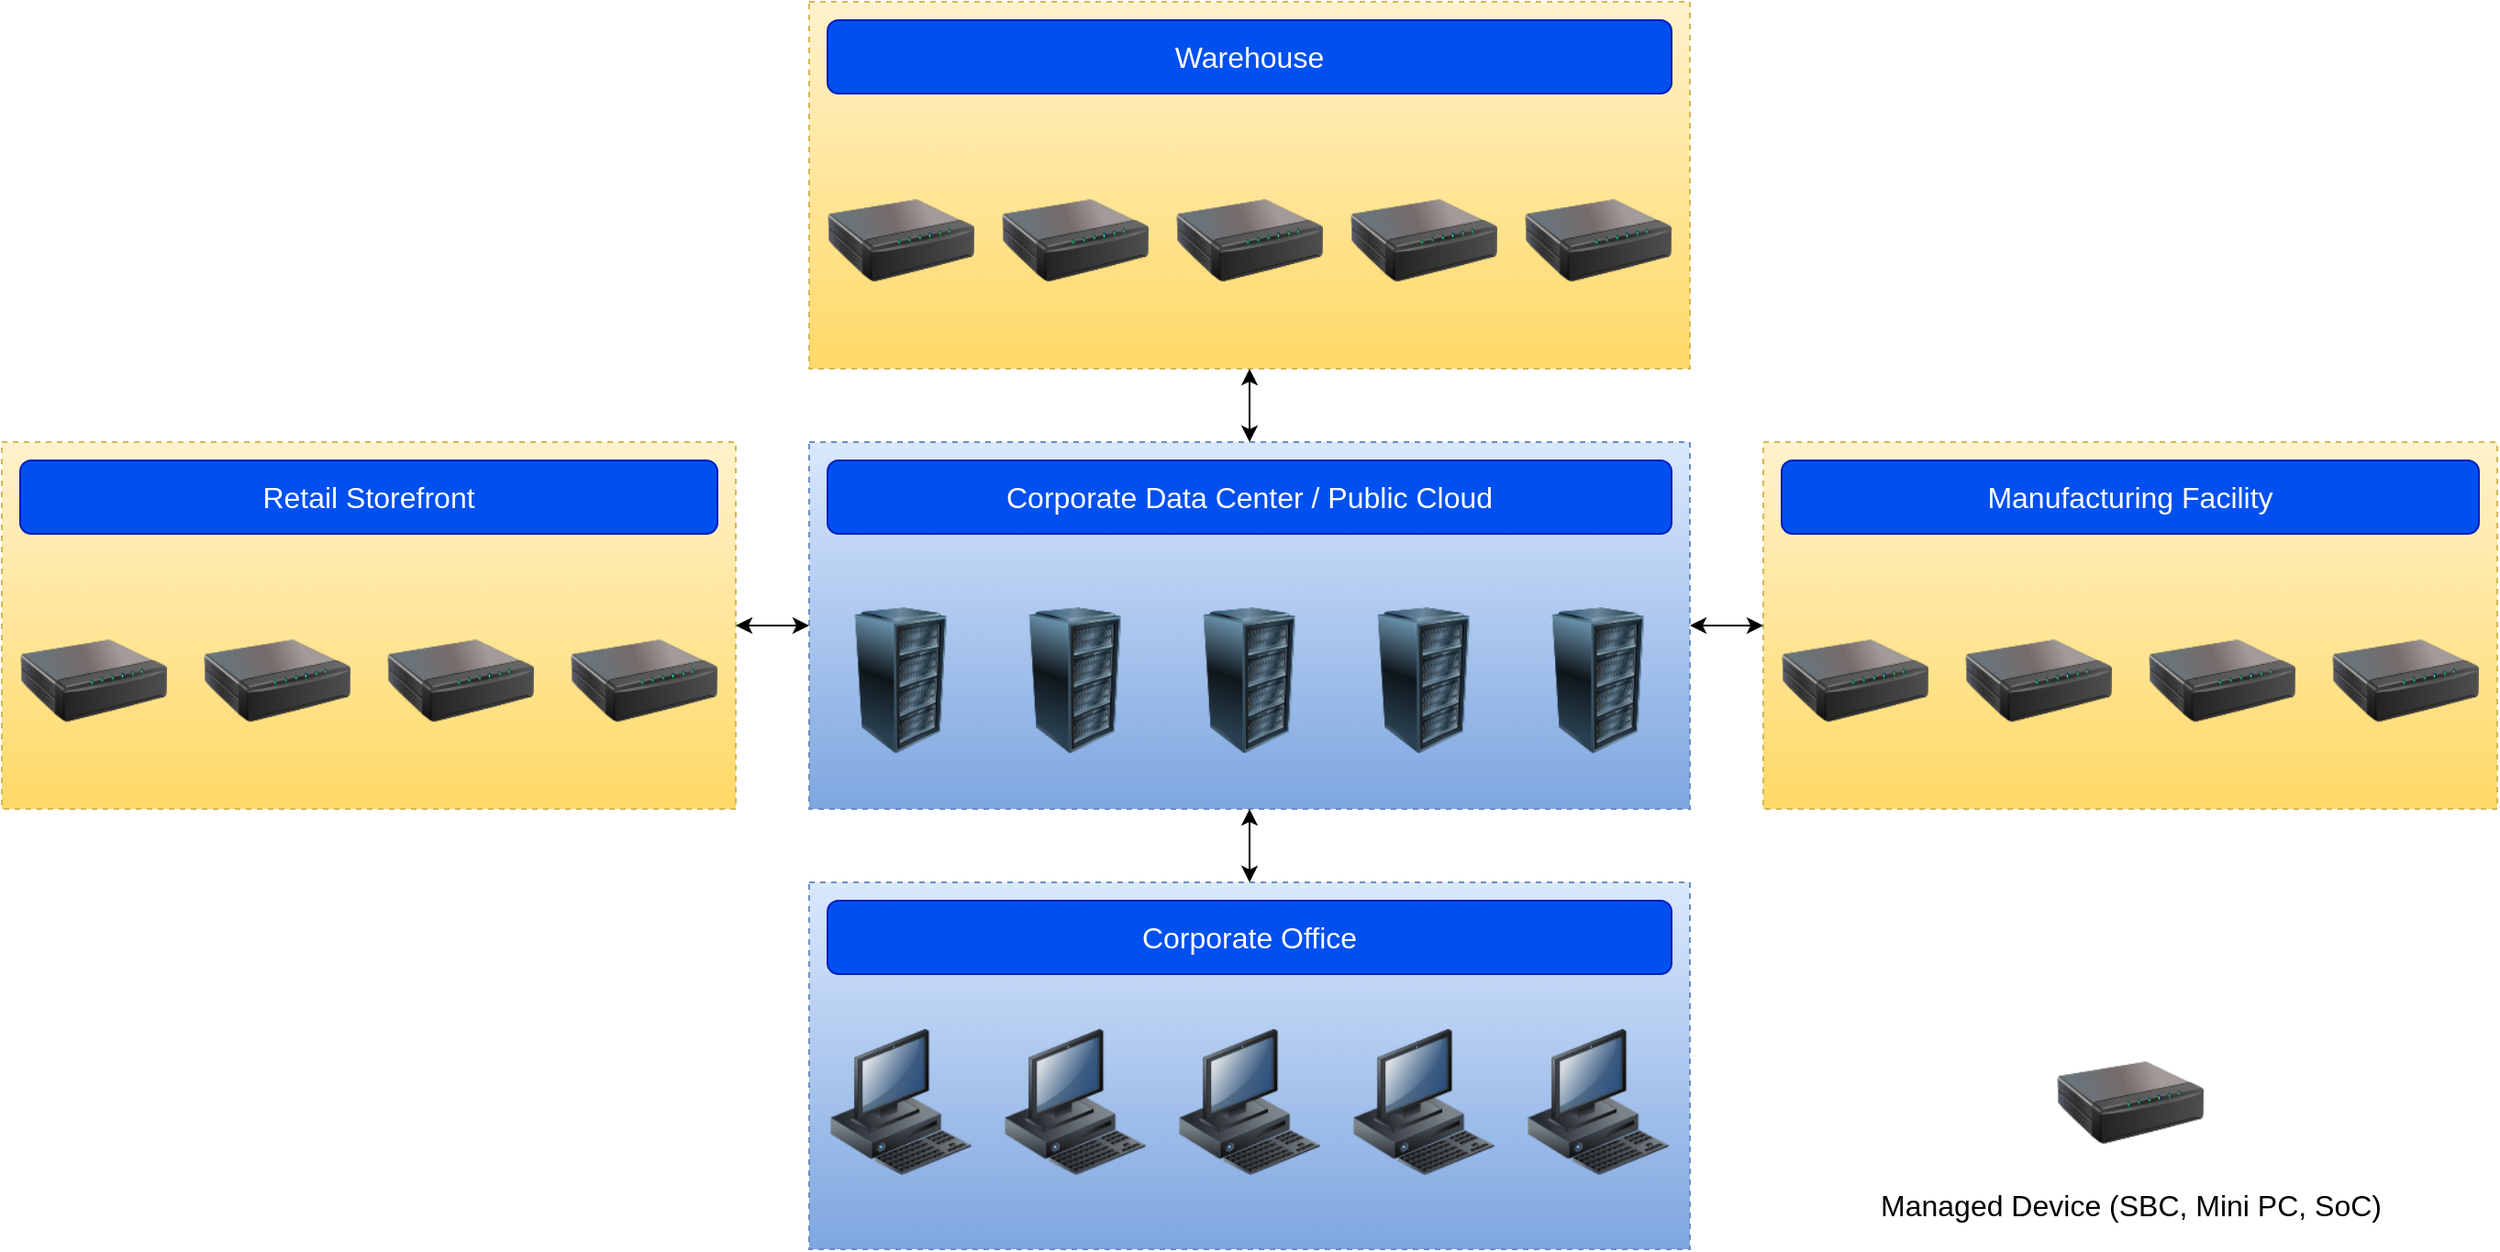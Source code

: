 <mxfile>
    <diagram id="GK6KaD7WTfwAOHLpE2o1" name="Devices">
        <mxGraphModel dx="1133" dy="587" grid="1" gridSize="10" guides="1" tooltips="1" connect="1" arrows="1" fold="1" page="1" pageScale="1" pageWidth="1400" pageHeight="850" background="#ffffff" math="0" shadow="0">
            <root>
                <mxCell id="0"/>
                <mxCell id="1" parent="0"/>
                <mxCell id="e2kw5h2aelfqT3gbhFQ3-35" value="" style="rounded=0;whiteSpace=wrap;html=1;dashed=1;fontSize=16;fillColor=#fff2cc;gradientColor=#ffd966;strokeColor=#d6b656;" parent="1" vertex="1">
                    <mxGeometry x="978" y="320" width="400" height="200" as="geometry"/>
                </mxCell>
                <mxCell id="e2kw5h2aelfqT3gbhFQ3-43" value="" style="rounded=0;whiteSpace=wrap;html=1;dashed=1;fontSize=16;fillColor=#fff2cc;gradientColor=#ffd966;strokeColor=#d6b656;" parent="1" vertex="1">
                    <mxGeometry x="458" y="80" width="480" height="200" as="geometry"/>
                </mxCell>
                <mxCell id="e2kw5h2aelfqT3gbhFQ3-37" value="" style="rounded=0;whiteSpace=wrap;html=1;dashed=1;fontSize=16;fillColor=#dae8fc;gradientColor=#7ea6e0;strokeColor=#6c8ebf;" parent="1" vertex="1">
                    <mxGeometry x="458" y="560" width="480" height="200" as="geometry"/>
                </mxCell>
                <mxCell id="e2kw5h2aelfqT3gbhFQ3-30" value="" style="rounded=0;whiteSpace=wrap;html=1;dashed=1;fontSize=16;fillColor=#fff2cc;strokeColor=#d6b656;gradientColor=#ffd966;" parent="1" vertex="1">
                    <mxGeometry x="18" y="320" width="400" height="200" as="geometry"/>
                </mxCell>
                <mxCell id="e2kw5h2aelfqT3gbhFQ3-29" value="" style="rounded=0;whiteSpace=wrap;html=1;dashed=1;fontSize=16;fillColor=#dae8fc;gradientColor=#7ea6e0;strokeColor=#6c8ebf;" parent="1" vertex="1">
                    <mxGeometry x="458" y="320" width="480" height="200" as="geometry"/>
                </mxCell>
                <mxCell id="e2kw5h2aelfqT3gbhFQ3-9" value="" style="image;html=1;image=img/lib/clip_art/computers/Workstation_128x128.png" parent="1" vertex="1">
                    <mxGeometry x="468" y="640" width="80" height="80" as="geometry"/>
                </mxCell>
                <mxCell id="e2kw5h2aelfqT3gbhFQ3-12" value="" style="image;html=1;image=img/lib/clip_art/networking/Print_Server_128x128.png" parent="1" vertex="1">
                    <mxGeometry x="468" y="170" width="80" height="80" as="geometry"/>
                </mxCell>
                <mxCell id="e2kw5h2aelfqT3gbhFQ3-2" value="Corporate Data Center / Public Cloud" style="rounded=1;whiteSpace=wrap;html=1;fillColor=#0050ef;strokeColor=#001DBC;fontColor=#ffffff;fontSize=16;" parent="1" vertex="1">
                    <mxGeometry x="468" y="330" width="460" height="40" as="geometry"/>
                </mxCell>
                <mxCell id="e2kw5h2aelfqT3gbhFQ3-23" value="Retail Storefront" style="rounded=1;whiteSpace=wrap;html=1;fillColor=#0050ef;strokeColor=#001DBC;fontColor=#ffffff;fontSize=16;" parent="1" vertex="1">
                    <mxGeometry x="28" y="330" width="380" height="40" as="geometry"/>
                </mxCell>
                <mxCell id="e2kw5h2aelfqT3gbhFQ3-25" value="Manufacturing Facility" style="rounded=1;whiteSpace=wrap;html=1;fillColor=#0050ef;strokeColor=#001DBC;fontColor=#ffffff;fontSize=16;" parent="1" vertex="1">
                    <mxGeometry x="988" y="330" width="380" height="40" as="geometry"/>
                </mxCell>
                <mxCell id="e2kw5h2aelfqT3gbhFQ3-26" value="Warehouse" style="rounded=1;whiteSpace=wrap;html=1;fillColor=#0050ef;strokeColor=#001DBC;fontColor=#ffffff;fontSize=16;" parent="1" vertex="1">
                    <mxGeometry x="468" y="90" width="460" height="40" as="geometry"/>
                </mxCell>
                <mxCell id="e2kw5h2aelfqT3gbhFQ3-27" value="Corporate Office" style="rounded=1;whiteSpace=wrap;html=1;fillColor=#0050ef;strokeColor=#001DBC;fontColor=#ffffff;fontSize=16;" parent="1" vertex="1">
                    <mxGeometry x="468" y="570" width="460" height="40" as="geometry"/>
                </mxCell>
                <mxCell id="e2kw5h2aelfqT3gbhFQ3-28" value="" style="image;html=1;image=img/lib/clip_art/computers/Server_Rack_128x128.png;dashed=1;fontSize=16;fillColor=none;" parent="1" vertex="1">
                    <mxGeometry x="468" y="410" width="80" height="80" as="geometry"/>
                </mxCell>
                <mxCell id="e2kw5h2aelfqT3gbhFQ3-31" value="" style="image;html=1;image=img/lib/clip_art/computers/Server_Rack_128x128.png;dashed=1;fontSize=16;fillColor=none;" parent="1" vertex="1">
                    <mxGeometry x="563" y="410" width="80" height="80" as="geometry"/>
                </mxCell>
                <mxCell id="e2kw5h2aelfqT3gbhFQ3-32" value="" style="image;html=1;image=img/lib/clip_art/computers/Server_Rack_128x128.png;dashed=1;fontSize=16;fillColor=none;" parent="1" vertex="1">
                    <mxGeometry x="658" y="410" width="80" height="80" as="geometry"/>
                </mxCell>
                <mxCell id="e2kw5h2aelfqT3gbhFQ3-33" value="" style="image;html=1;image=img/lib/clip_art/computers/Server_Rack_128x128.png;dashed=1;fontSize=16;fillColor=none;" parent="1" vertex="1">
                    <mxGeometry x="753" y="410" width="80" height="80" as="geometry"/>
                </mxCell>
                <mxCell id="e2kw5h2aelfqT3gbhFQ3-34" value="" style="image;html=1;image=img/lib/clip_art/computers/Server_Rack_128x128.png;dashed=1;fontSize=16;fillColor=none;" parent="1" vertex="1">
                    <mxGeometry x="848" y="410" width="80" height="80" as="geometry"/>
                </mxCell>
                <mxCell id="e2kw5h2aelfqT3gbhFQ3-39" value="" style="image;html=1;image=img/lib/clip_art/computers/Workstation_128x128.png" parent="1" vertex="1">
                    <mxGeometry x="658" y="640" width="80" height="80" as="geometry"/>
                </mxCell>
                <mxCell id="e2kw5h2aelfqT3gbhFQ3-40" value="" style="image;html=1;image=img/lib/clip_art/computers/Workstation_128x128.png" parent="1" vertex="1">
                    <mxGeometry x="563" y="640" width="80" height="80" as="geometry"/>
                </mxCell>
                <mxCell id="e2kw5h2aelfqT3gbhFQ3-41" value="" style="image;html=1;image=img/lib/clip_art/computers/Workstation_128x128.png" parent="1" vertex="1">
                    <mxGeometry x="753" y="640" width="80" height="80" as="geometry"/>
                </mxCell>
                <mxCell id="e2kw5h2aelfqT3gbhFQ3-42" value="" style="image;html=1;image=img/lib/clip_art/computers/Workstation_128x128.png" parent="1" vertex="1">
                    <mxGeometry x="848" y="640" width="80" height="80" as="geometry"/>
                </mxCell>
                <mxCell id="e2kw5h2aelfqT3gbhFQ3-44" value="" style="image;html=1;image=img/lib/clip_art/networking/Print_Server_128x128.png" parent="1" vertex="1">
                    <mxGeometry x="563" y="170" width="80" height="80" as="geometry"/>
                </mxCell>
                <mxCell id="e2kw5h2aelfqT3gbhFQ3-45" value="" style="image;html=1;image=img/lib/clip_art/networking/Print_Server_128x128.png" parent="1" vertex="1">
                    <mxGeometry x="658" y="170" width="80" height="80" as="geometry"/>
                </mxCell>
                <mxCell id="e2kw5h2aelfqT3gbhFQ3-46" value="" style="image;html=1;image=img/lib/clip_art/networking/Print_Server_128x128.png" parent="1" vertex="1">
                    <mxGeometry x="848" y="170" width="80" height="80" as="geometry"/>
                </mxCell>
                <mxCell id="e2kw5h2aelfqT3gbhFQ3-47" value="" style="image;html=1;image=img/lib/clip_art/networking/Print_Server_128x128.png" parent="1" vertex="1">
                    <mxGeometry x="753" y="170" width="80" height="80" as="geometry"/>
                </mxCell>
                <mxCell id="e2kw5h2aelfqT3gbhFQ3-52" value="&lt;br&gt;" style="image;html=1;image=img/lib/clip_art/networking/Print_Server_128x128.png" parent="1" vertex="1">
                    <mxGeometry x="28" y="410" width="80" height="80" as="geometry"/>
                </mxCell>
                <mxCell id="e2kw5h2aelfqT3gbhFQ3-53" value="" style="image;html=1;image=img/lib/clip_art/networking/Print_Server_128x128.png" parent="1" vertex="1">
                    <mxGeometry x="128" y="410" width="80" height="80" as="geometry"/>
                </mxCell>
                <mxCell id="e2kw5h2aelfqT3gbhFQ3-54" value="" style="image;html=1;image=img/lib/clip_art/networking/Print_Server_128x128.png" parent="1" vertex="1">
                    <mxGeometry x="228" y="410" width="80" height="80" as="geometry"/>
                </mxCell>
                <mxCell id="e2kw5h2aelfqT3gbhFQ3-55" value="" style="image;html=1;image=img/lib/clip_art/networking/Print_Server_128x128.png" parent="1" vertex="1">
                    <mxGeometry x="328" y="410" width="80" height="80" as="geometry"/>
                </mxCell>
                <mxCell id="e2kw5h2aelfqT3gbhFQ3-56" value="" style="image;html=1;image=img/lib/clip_art/networking/Print_Server_128x128.png" parent="1" vertex="1">
                    <mxGeometry x="988" y="410" width="80" height="80" as="geometry"/>
                </mxCell>
                <mxCell id="e2kw5h2aelfqT3gbhFQ3-57" value="" style="image;html=1;image=img/lib/clip_art/networking/Print_Server_128x128.png" parent="1" vertex="1">
                    <mxGeometry x="1088" y="410" width="80" height="80" as="geometry"/>
                </mxCell>
                <mxCell id="e2kw5h2aelfqT3gbhFQ3-58" value="" style="image;html=1;image=img/lib/clip_art/networking/Print_Server_128x128.png" parent="1" vertex="1">
                    <mxGeometry x="1188" y="410" width="80" height="80" as="geometry"/>
                </mxCell>
                <mxCell id="e2kw5h2aelfqT3gbhFQ3-59" value="" style="image;html=1;image=img/lib/clip_art/networking/Print_Server_128x128.png" parent="1" vertex="1">
                    <mxGeometry x="1288" y="410" width="80" height="80" as="geometry"/>
                </mxCell>
                <mxCell id="e2kw5h2aelfqT3gbhFQ3-63" value="" style="endArrow=classic;startArrow=classic;html=1;fontSize=16;entryX=0.5;entryY=1;entryDx=0;entryDy=0;exitX=0.5;exitY=0;exitDx=0;exitDy=0;strokeColor=#000000;" parent="1" source="e2kw5h2aelfqT3gbhFQ3-37" target="e2kw5h2aelfqT3gbhFQ3-29" edge="1">
                    <mxGeometry width="50" height="50" relative="1" as="geometry">
                        <mxPoint x="208" y="750" as="sourcePoint"/>
                        <mxPoint x="258" y="700" as="targetPoint"/>
                    </mxGeometry>
                </mxCell>
                <mxCell id="e2kw5h2aelfqT3gbhFQ3-64" value="" style="endArrow=classic;startArrow=classic;html=1;fontSize=16;entryX=0.5;entryY=0;entryDx=0;entryDy=0;exitX=0.5;exitY=1;exitDx=0;exitDy=0;strokeColor=#000000;" parent="1" source="e2kw5h2aelfqT3gbhFQ3-43" target="e2kw5h2aelfqT3gbhFQ3-29" edge="1">
                    <mxGeometry width="50" height="50" relative="1" as="geometry">
                        <mxPoint x="688" y="300" as="sourcePoint"/>
                        <mxPoint x="298" y="590" as="targetPoint"/>
                    </mxGeometry>
                </mxCell>
                <mxCell id="e2kw5h2aelfqT3gbhFQ3-65" value="" style="endArrow=classic;startArrow=classic;html=1;fontSize=16;entryX=1;entryY=0.5;entryDx=0;entryDy=0;strokeColor=#000000;" parent="1" source="e2kw5h2aelfqT3gbhFQ3-35" target="e2kw5h2aelfqT3gbhFQ3-29" edge="1">
                    <mxGeometry width="50" height="50" relative="1" as="geometry">
                        <mxPoint x="338" y="630" as="sourcePoint"/>
                        <mxPoint x="338" y="590" as="targetPoint"/>
                    </mxGeometry>
                </mxCell>
                <mxCell id="e2kw5h2aelfqT3gbhFQ3-66" value="" style="endArrow=classic;startArrow=classic;html=1;fontSize=16;entryX=0;entryY=0.5;entryDx=0;entryDy=0;strokeColor=#000000;" parent="1" source="e2kw5h2aelfqT3gbhFQ3-30" target="e2kw5h2aelfqT3gbhFQ3-29" edge="1">
                    <mxGeometry width="50" height="50" relative="1" as="geometry">
                        <mxPoint x="378" y="630" as="sourcePoint"/>
                        <mxPoint x="378" y="590" as="targetPoint"/>
                    </mxGeometry>
                </mxCell>
                <mxCell id="e2kw5h2aelfqT3gbhFQ3-67" value="Managed Device (SBC, Mini PC, SoC)" style="image;html=1;image=img/lib/clip_art/networking/Print_Server_128x128.png;fontSize=16;labelBackgroundColor=none;fontColor=#000000;" parent="1" vertex="1">
                    <mxGeometry x="1138" y="640" width="80" height="80" as="geometry"/>
                </mxCell>
            </root>
        </mxGraphModel>
    </diagram>
    <diagram id="c5oSypbC6NPdUs0mJQmx" name="Architecture">
        <mxGraphModel dx="1619" dy="839" grid="1" gridSize="10" guides="1" tooltips="1" connect="1" arrows="1" fold="1" page="1" pageScale="1" pageWidth="1400" pageHeight="850" background="#FFFFFF" math="0" shadow="0">
            <root>
                <mxCell id="0"/>
                <mxCell id="1" parent="0"/>
                <mxCell id="I0rAE_vW16vzW3BjUjH--5" value="Managed Device&lt;br&gt;(Agent)&lt;br&gt;(Business Applications)" style="aspect=fixed;perimeter=ellipsePerimeter;html=1;align=center;shadow=0;dashed=0;spacingTop=3;image;image=img/lib/active_directory/modem.svg;fontSize=16;labelBackgroundColor=none;fontColor=#000000;" parent="1" vertex="1">
                    <mxGeometry x="194.25" y="324.25" width="50" height="41.5" as="geometry"/>
                </mxCell>
                <mxCell id="98zap40WjZ9rRnfVT9jz-12" value="" style="edgeStyle=none;html=1;labelBackgroundColor=none;strokeColor=#000000;fontSize=16;fontColor=#000000;startArrow=classic;startFill=1;" parent="1" source="I0rAE_vW16vzW3BjUjH--6" target="98zap40WjZ9rRnfVT9jz-10" edge="1">
                    <mxGeometry relative="1" as="geometry"/>
                </mxCell>
                <mxCell id="I0rAE_vW16vzW3BjUjH--6" value="User" style="aspect=fixed;perimeter=ellipsePerimeter;html=1;align=center;shadow=0;dashed=0;spacingTop=3;image;image=img/lib/active_directory/user.svg;fontSize=16;labelBackgroundColor=none;fontColor=#000000;" parent="1" vertex="1">
                    <mxGeometry x="55.75" y="155" width="18.5" height="50" as="geometry"/>
                </mxCell>
                <mxCell id="JRqH7kd12xgsRzo3Yz1Z-1" value="" style="rounded=0;whiteSpace=wrap;html=1;dashed=1;fontSize=16;fillColor=#dae8fc;strokeColor=#6c8ebf;" parent="1" vertex="1">
                    <mxGeometry x="460" y="80" width="480" height="360" as="geometry"/>
                </mxCell>
                <mxCell id="JRqH7kd12xgsRzo3Yz1Z-2" value="Data Center / Cloud" style="rounded=1;whiteSpace=wrap;html=1;fillColor=#0050ef;strokeColor=#001DBC;fontColor=#ffffff;fontSize=16;" parent="1" vertex="1">
                    <mxGeometry x="470" y="90" width="460" height="40" as="geometry"/>
                </mxCell>
                <mxCell id="I0rAE_vW16vzW3BjUjH--4" value="Application Host&lt;br style=&quot;font-size: 16px;&quot;&gt;(Web Portal)&lt;br&gt;(Web Services)" style="aspect=fixed;perimeter=ellipsePerimeter;html=1;align=center;shadow=0;dashed=0;spacingTop=3;image;image=img/lib/active_directory/web_server.svg;fontColor=#000000;labelBackgroundColor=none;fontSize=16;" parent="1" vertex="1">
                    <mxGeometry x="520" y="155" width="40" height="50" as="geometry"/>
                </mxCell>
                <mxCell id="JRqH7kd12xgsRzo3Yz1Z-3" value="..." style="aspect=fixed;perimeter=ellipsePerimeter;html=1;align=center;shadow=0;dashed=0;spacingTop=3;image;image=img/lib/active_directory/web_server.svg;fontColor=#000000;labelBackgroundColor=none;opacity=33;textOpacity=33;fontSize=16;" parent="1" vertex="1">
                    <mxGeometry x="680" y="155" width="40" height="50" as="geometry"/>
                </mxCell>
                <mxCell id="JRqH7kd12xgsRzo3Yz1Z-4" value="Application Host&lt;br&gt;(Web Portal)&lt;br&gt;(Web Services)" style="aspect=fixed;perimeter=ellipsePerimeter;html=1;align=center;shadow=0;dashed=0;spacingTop=3;image;image=img/lib/active_directory/web_server.svg;fontColor=#000000;labelBackgroundColor=none;textOpacity=33;opacity=33;fontSize=16;" parent="1" vertex="1">
                    <mxGeometry x="840" y="155" width="40" height="50" as="geometry"/>
                </mxCell>
                <mxCell id="I0rAE_vW16vzW3BjUjH--3" value="Database Server" style="aspect=fixed;perimeter=ellipsePerimeter;html=1;align=center;shadow=0;dashed=0;spacingTop=3;image;image=img/lib/active_directory/database_server.svg;fontSize=16;labelBackgroundColor=none;fontColor=#000000;" parent="1" vertex="1">
                    <mxGeometry x="519.5" y="320" width="41" height="50" as="geometry"/>
                </mxCell>
                <mxCell id="JRqH7kd12xgsRzo3Yz1Z-9" value="..." style="aspect=fixed;perimeter=ellipsePerimeter;html=1;align=center;shadow=0;dashed=0;spacingTop=3;image;image=img/lib/active_directory/database_server.svg;fontSize=16;labelBackgroundColor=none;fontColor=#000000;textOpacity=33;opacity=33;" parent="1" vertex="1">
                    <mxGeometry x="680" y="320" width="41" height="50" as="geometry"/>
                </mxCell>
                <mxCell id="JRqH7kd12xgsRzo3Yz1Z-10" value="Database Server" style="aspect=fixed;perimeter=ellipsePerimeter;html=1;align=center;shadow=0;dashed=0;spacingTop=3;image;image=img/lib/active_directory/database_server.svg;fontSize=16;labelBackgroundColor=none;fontColor=#000000;textOpacity=33;opacity=33;" parent="1" vertex="1">
                    <mxGeometry x="840" y="320" width="41" height="50" as="geometry"/>
                </mxCell>
                <mxCell id="98zap40WjZ9rRnfVT9jz-8" value="Web Services&lt;br&gt;REST API" style="edgeStyle=none;html=1;entryX=1;entryY=0.5;entryDx=0;entryDy=0;fontSize=16;fontColor=#000000;strokeColor=#000000;labelBackgroundColor=none;" parent="1" source="JRqH7kd12xgsRzo3Yz1Z-12" target="JRqH7kd12xgsRzo3Yz1Z-1" edge="1">
                    <mxGeometry relative="1" as="geometry">
                        <mxPoint as="offset"/>
                    </mxGeometry>
                </mxCell>
                <mxCell id="JRqH7kd12xgsRzo3Yz1Z-12" value="" style="rounded=0;whiteSpace=wrap;html=1;dashed=1;fontSize=16;fillColor=#dae8fc;strokeColor=#6c8ebf;" parent="1" vertex="1">
                    <mxGeometry x="1110" y="80" width="160" height="360" as="geometry"/>
                </mxCell>
                <mxCell id="JRqH7kd12xgsRzo3Yz1Z-13" value="Backend Systems" style="rounded=1;whiteSpace=wrap;html=1;fillColor=#0050ef;strokeColor=#001DBC;fontColor=#ffffff;fontSize=16;" parent="1" vertex="1">
                    <mxGeometry x="1120" y="90" width="140" height="40" as="geometry"/>
                </mxCell>
                <mxCell id="I0rAE_vW16vzW3BjUjH--7" value="Backend System" style="aspect=fixed;perimeter=ellipsePerimeter;html=1;align=center;shadow=0;dashed=0;spacingTop=3;image;image=img/lib/active_directory/generic_server.svg;fontSize=16;labelBackgroundColor=none;fontColor=#000000;textOpacity=33;opacity=33;" parent="1" vertex="1">
                    <mxGeometry x="1176" y="155" width="28.0" height="50" as="geometry"/>
                </mxCell>
                <mxCell id="98zap40WjZ9rRnfVT9jz-2" value="Backend System" style="aspect=fixed;perimeter=ellipsePerimeter;html=1;align=center;shadow=0;dashed=0;spacingTop=3;image;image=img/lib/active_directory/generic_server.svg;fontSize=16;labelBackgroundColor=none;fontColor=#000000;opacity=33;textOpacity=33;" parent="1" vertex="1">
                    <mxGeometry x="1176" y="320" width="28.0" height="50" as="geometry"/>
                </mxCell>
                <mxCell id="98zap40WjZ9rRnfVT9jz-13" value="Web Portal&lt;br&gt;HTTP, RTC" style="edgeStyle=none;html=1;entryX=0;entryY=0.278;entryDx=0;entryDy=0;entryPerimeter=0;labelBackgroundColor=none;strokeColor=#000000;fontSize=16;fontColor=#000000;startArrow=classic;startFill=1;" parent="1" source="98zap40WjZ9rRnfVT9jz-10" target="JRqH7kd12xgsRzo3Yz1Z-1" edge="1">
                    <mxGeometry x="0.012" relative="1" as="geometry">
                        <mxPoint as="offset"/>
                    </mxGeometry>
                </mxCell>
                <mxCell id="98zap40WjZ9rRnfVT9jz-10" value="Browser" style="aspect=fixed;perimeter=ellipsePerimeter;html=1;align=center;shadow=0;dashed=0;spacingTop=3;image;image=img/lib/active_directory/vista_client.svg;labelBackgroundColor=none;fontSize=16;fontColor=#000000;fillColor=none;" parent="1" vertex="1">
                    <mxGeometry x="200.25" y="155" width="38" height="50" as="geometry"/>
                </mxCell>
                <mxCell id="98zap40WjZ9rRnfVT9jz-14" value="..." style="aspect=fixed;perimeter=ellipsePerimeter;html=1;align=center;shadow=0;dashed=0;spacingTop=3;image;image=img/lib/active_directory/modem.svg;fontSize=16;labelBackgroundColor=none;fontColor=#000000;" parent="1" vertex="1">
                    <mxGeometry x="194.25" y="480" width="50" height="41.5" as="geometry"/>
                </mxCell>
                <mxCell id="98zap40WjZ9rRnfVT9jz-15" value="Managed Device&lt;br&gt;(Agent)&lt;br&gt;(Business Applications)" style="aspect=fixed;perimeter=ellipsePerimeter;html=1;align=center;shadow=0;dashed=0;spacingTop=3;image;image=img/lib/active_directory/modem.svg;fontSize=16;labelBackgroundColor=none;fontColor=#000000;" parent="1" vertex="1">
                    <mxGeometry x="194.25" y="600" width="50" height="41.5" as="geometry"/>
                </mxCell>
                <mxCell id="98zap40WjZ9rRnfVT9jz-17" value="Web Services&lt;br&gt;REST API, RTC" style="edgeStyle=orthogonalEdgeStyle;html=1;entryX=0;entryY=0.5;entryDx=0;entryDy=0;labelBackgroundColor=none;strokeColor=#000000;fontSize=16;fontColor=#000000;startArrow=classic;startFill=1;" parent="1" source="I0rAE_vW16vzW3BjUjH--5" target="JRqH7kd12xgsRzo3Yz1Z-1" edge="1">
                    <mxGeometry x="0.283" y="2" relative="1" as="geometry">
                        <mxPoint x="248.25" y="190" as="sourcePoint"/>
                        <mxPoint x="470" y="190.08" as="targetPoint"/>
                        <mxPoint x="-2" y="2" as="offset"/>
                    </mxGeometry>
                </mxCell>
                <mxCell id="98zap40WjZ9rRnfVT9jz-18" value="" style="edgeStyle=orthogonalEdgeStyle;html=1;entryX=0;entryY=0.5;entryDx=0;entryDy=0;labelBackgroundColor=none;strokeColor=#000000;fontSize=16;fontColor=#000000;startArrow=classic;startFill=1;" parent="1" source="98zap40WjZ9rRnfVT9jz-14" target="JRqH7kd12xgsRzo3Yz1Z-1" edge="1">
                    <mxGeometry x="0.012" relative="1" as="geometry">
                        <mxPoint x="254.25" y="355" as="sourcePoint"/>
                        <mxPoint x="470" y="270" as="targetPoint"/>
                        <mxPoint as="offset"/>
                    </mxGeometry>
                </mxCell>
                <mxCell id="98zap40WjZ9rRnfVT9jz-19" value="" style="edgeStyle=orthogonalEdgeStyle;html=1;entryX=0;entryY=0.5;entryDx=0;entryDy=0;labelBackgroundColor=none;strokeColor=#000000;fontSize=16;fontColor=#000000;startArrow=classic;startFill=1;" parent="1" source="98zap40WjZ9rRnfVT9jz-15" target="JRqH7kd12xgsRzo3Yz1Z-1" edge="1">
                    <mxGeometry x="0.012" relative="1" as="geometry">
                        <mxPoint x="264.25" y="365" as="sourcePoint"/>
                        <mxPoint x="480" y="280" as="targetPoint"/>
                        <mxPoint as="offset"/>
                    </mxGeometry>
                </mxCell>
                <mxCell id="98zap40WjZ9rRnfVT9jz-20" value="Sernsors,&lt;br&gt;Periperals" style="aspect=fixed;perimeter=ellipsePerimeter;html=1;align=center;shadow=0;dashed=0;spacingTop=3;image;image=img/lib/active_directory/tunnel.svg;labelBackgroundColor=none;fontSize=16;fontColor=#000000;fillColor=none;" parent="1" vertex="1">
                    <mxGeometry x="40" y="615.75" width="50" height="10" as="geometry"/>
                </mxCell>
                <mxCell id="98zap40WjZ9rRnfVT9jz-23" value="..." style="aspect=fixed;perimeter=ellipsePerimeter;html=1;align=center;shadow=0;dashed=0;spacingTop=3;image;image=img/lib/active_directory/tunnel.svg;labelBackgroundColor=none;fontSize=16;fontColor=#000000;fillColor=none;" parent="1" vertex="1">
                    <mxGeometry x="40" y="495.75" width="50" height="10" as="geometry"/>
                </mxCell>
                <mxCell id="98zap40WjZ9rRnfVT9jz-26" value="Sernsors,&lt;br&gt;Periperals" style="aspect=fixed;perimeter=ellipsePerimeter;html=1;align=center;shadow=0;dashed=0;spacingTop=3;image;image=img/lib/active_directory/tunnel.svg;labelBackgroundColor=none;fontSize=16;fontColor=#000000;fillColor=none;" parent="1" vertex="1">
                    <mxGeometry x="40" y="340" width="50" height="10" as="geometry"/>
                </mxCell>
                <mxCell id="98zap40WjZ9rRnfVT9jz-27" value="" style="edgeStyle=none;html=1;labelBackgroundColor=none;strokeColor=#000000;fontSize=16;fontColor=#000000;startArrow=classic;startFill=1;" parent="1" source="98zap40WjZ9rRnfVT9jz-26" target="I0rAE_vW16vzW3BjUjH--5" edge="1">
                    <mxGeometry relative="1" as="geometry">
                        <mxPoint x="74.25" y="290" as="sourcePoint"/>
                        <mxPoint x="200.25" y="290" as="targetPoint"/>
                    </mxGeometry>
                </mxCell>
                <mxCell id="98zap40WjZ9rRnfVT9jz-28" value="" style="edgeStyle=none;html=1;labelBackgroundColor=none;strokeColor=#000000;fontSize=16;fontColor=#000000;startArrow=classic;startFill=1;" parent="1" source="98zap40WjZ9rRnfVT9jz-23" target="98zap40WjZ9rRnfVT9jz-14" edge="1">
                    <mxGeometry relative="1" as="geometry">
                        <mxPoint x="68.25" y="470" as="sourcePoint"/>
                        <mxPoint x="194.25" y="470" as="targetPoint"/>
                    </mxGeometry>
                </mxCell>
                <mxCell id="98zap40WjZ9rRnfVT9jz-29" value="" style="edgeStyle=none;html=1;labelBackgroundColor=none;strokeColor=#000000;fontSize=16;fontColor=#000000;startArrow=classic;startFill=1;" parent="1" source="98zap40WjZ9rRnfVT9jz-20" target="98zap40WjZ9rRnfVT9jz-15" edge="1">
                    <mxGeometry relative="1" as="geometry">
                        <mxPoint x="80" y="580" as="sourcePoint"/>
                        <mxPoint x="206" y="580" as="targetPoint"/>
                    </mxGeometry>
                </mxCell>
            </root>
        </mxGraphModel>
    </diagram>
</mxfile>